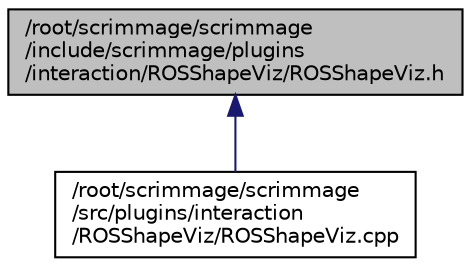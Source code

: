 digraph "/root/scrimmage/scrimmage/include/scrimmage/plugins/interaction/ROSShapeViz/ROSShapeViz.h"
{
 // LATEX_PDF_SIZE
  edge [fontname="Helvetica",fontsize="10",labelfontname="Helvetica",labelfontsize="10"];
  node [fontname="Helvetica",fontsize="10",shape=record];
  Node1 [label="/root/scrimmage/scrimmage\l/include/scrimmage/plugins\l/interaction/ROSShapeViz/ROSShapeViz.h",height=0.2,width=0.4,color="black", fillcolor="grey75", style="filled", fontcolor="black",tooltip="Brief file description."];
  Node1 -> Node2 [dir="back",color="midnightblue",fontsize="10",style="solid",fontname="Helvetica"];
  Node2 [label="/root/scrimmage/scrimmage\l/src/plugins/interaction\l/ROSShapeViz/ROSShapeViz.cpp",height=0.2,width=0.4,color="black", fillcolor="white", style="filled",URL="$ROSShapeViz_8cpp.html",tooltip="Brief file description."];
}
